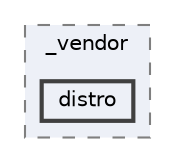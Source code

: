 digraph "C:/Users/LukeMabie/documents/Development/Password_Saver_Using_Django-master/venv/Lib/site-packages/pip/_vendor/distro"
{
 // LATEX_PDF_SIZE
  bgcolor="transparent";
  edge [fontname=Helvetica,fontsize=10,labelfontname=Helvetica,labelfontsize=10];
  node [fontname=Helvetica,fontsize=10,shape=box,height=0.2,width=0.4];
  compound=true
  subgraph clusterdir_5eb293a508d632f7a3df64020434be11 {
    graph [ bgcolor="#edf0f7", pencolor="grey50", label="_vendor", fontname=Helvetica,fontsize=10 style="filled,dashed", URL="dir_5eb293a508d632f7a3df64020434be11.html",tooltip=""]
  dir_3878b0ba557df4b334558aaada8f44d5 [label="distro", fillcolor="#edf0f7", color="grey25", style="filled,bold", URL="dir_3878b0ba557df4b334558aaada8f44d5.html",tooltip=""];
  }
}
